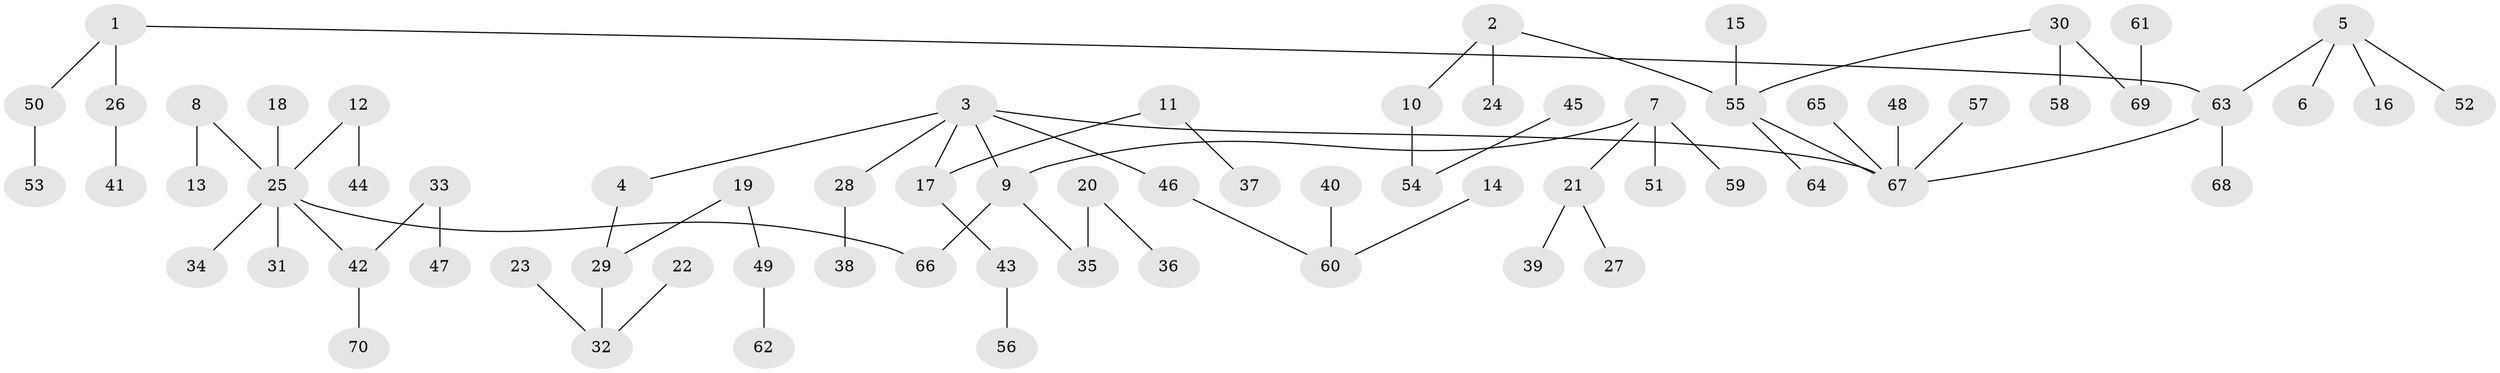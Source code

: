 // original degree distribution, {5: 0.03597122302158273, 7: 0.007194244604316547, 8: 0.014388489208633094, 3: 0.15827338129496402, 6: 0.014388489208633094, 4: 0.02877697841726619, 1: 0.5179856115107914, 2: 0.22302158273381295}
// Generated by graph-tools (version 1.1) at 2025/02/03/09/25 03:02:30]
// undirected, 70 vertices, 69 edges
graph export_dot {
graph [start="1"]
  node [color=gray90,style=filled];
  1;
  2;
  3;
  4;
  5;
  6;
  7;
  8;
  9;
  10;
  11;
  12;
  13;
  14;
  15;
  16;
  17;
  18;
  19;
  20;
  21;
  22;
  23;
  24;
  25;
  26;
  27;
  28;
  29;
  30;
  31;
  32;
  33;
  34;
  35;
  36;
  37;
  38;
  39;
  40;
  41;
  42;
  43;
  44;
  45;
  46;
  47;
  48;
  49;
  50;
  51;
  52;
  53;
  54;
  55;
  56;
  57;
  58;
  59;
  60;
  61;
  62;
  63;
  64;
  65;
  66;
  67;
  68;
  69;
  70;
  1 -- 26 [weight=1.0];
  1 -- 50 [weight=1.0];
  1 -- 63 [weight=1.0];
  2 -- 10 [weight=1.0];
  2 -- 24 [weight=1.0];
  2 -- 55 [weight=1.0];
  3 -- 4 [weight=1.0];
  3 -- 9 [weight=1.0];
  3 -- 17 [weight=1.0];
  3 -- 28 [weight=1.0];
  3 -- 46 [weight=1.0];
  3 -- 67 [weight=1.0];
  4 -- 29 [weight=1.0];
  5 -- 6 [weight=1.0];
  5 -- 16 [weight=1.0];
  5 -- 52 [weight=1.0];
  5 -- 63 [weight=1.0];
  7 -- 9 [weight=1.0];
  7 -- 21 [weight=1.0];
  7 -- 51 [weight=1.0];
  7 -- 59 [weight=1.0];
  8 -- 13 [weight=1.0];
  8 -- 25 [weight=1.0];
  9 -- 35 [weight=1.0];
  9 -- 66 [weight=1.0];
  10 -- 54 [weight=1.0];
  11 -- 17 [weight=1.0];
  11 -- 37 [weight=1.0];
  12 -- 25 [weight=1.0];
  12 -- 44 [weight=1.0];
  14 -- 60 [weight=1.0];
  15 -- 55 [weight=1.0];
  17 -- 43 [weight=1.0];
  18 -- 25 [weight=1.0];
  19 -- 29 [weight=1.0];
  19 -- 49 [weight=1.0];
  20 -- 35 [weight=1.0];
  20 -- 36 [weight=1.0];
  21 -- 27 [weight=1.0];
  21 -- 39 [weight=1.0];
  22 -- 32 [weight=1.0];
  23 -- 32 [weight=1.0];
  25 -- 31 [weight=1.0];
  25 -- 34 [weight=1.0];
  25 -- 42 [weight=1.0];
  25 -- 66 [weight=1.0];
  26 -- 41 [weight=1.0];
  28 -- 38 [weight=1.0];
  29 -- 32 [weight=1.0];
  30 -- 55 [weight=1.0];
  30 -- 58 [weight=1.0];
  30 -- 69 [weight=1.0];
  33 -- 42 [weight=1.0];
  33 -- 47 [weight=1.0];
  40 -- 60 [weight=1.0];
  42 -- 70 [weight=1.0];
  43 -- 56 [weight=1.0];
  45 -- 54 [weight=1.0];
  46 -- 60 [weight=1.0];
  48 -- 67 [weight=1.0];
  49 -- 62 [weight=1.0];
  50 -- 53 [weight=1.0];
  55 -- 64 [weight=1.0];
  55 -- 67 [weight=1.0];
  57 -- 67 [weight=1.0];
  61 -- 69 [weight=1.0];
  63 -- 67 [weight=1.0];
  63 -- 68 [weight=1.0];
  65 -- 67 [weight=1.0];
}
